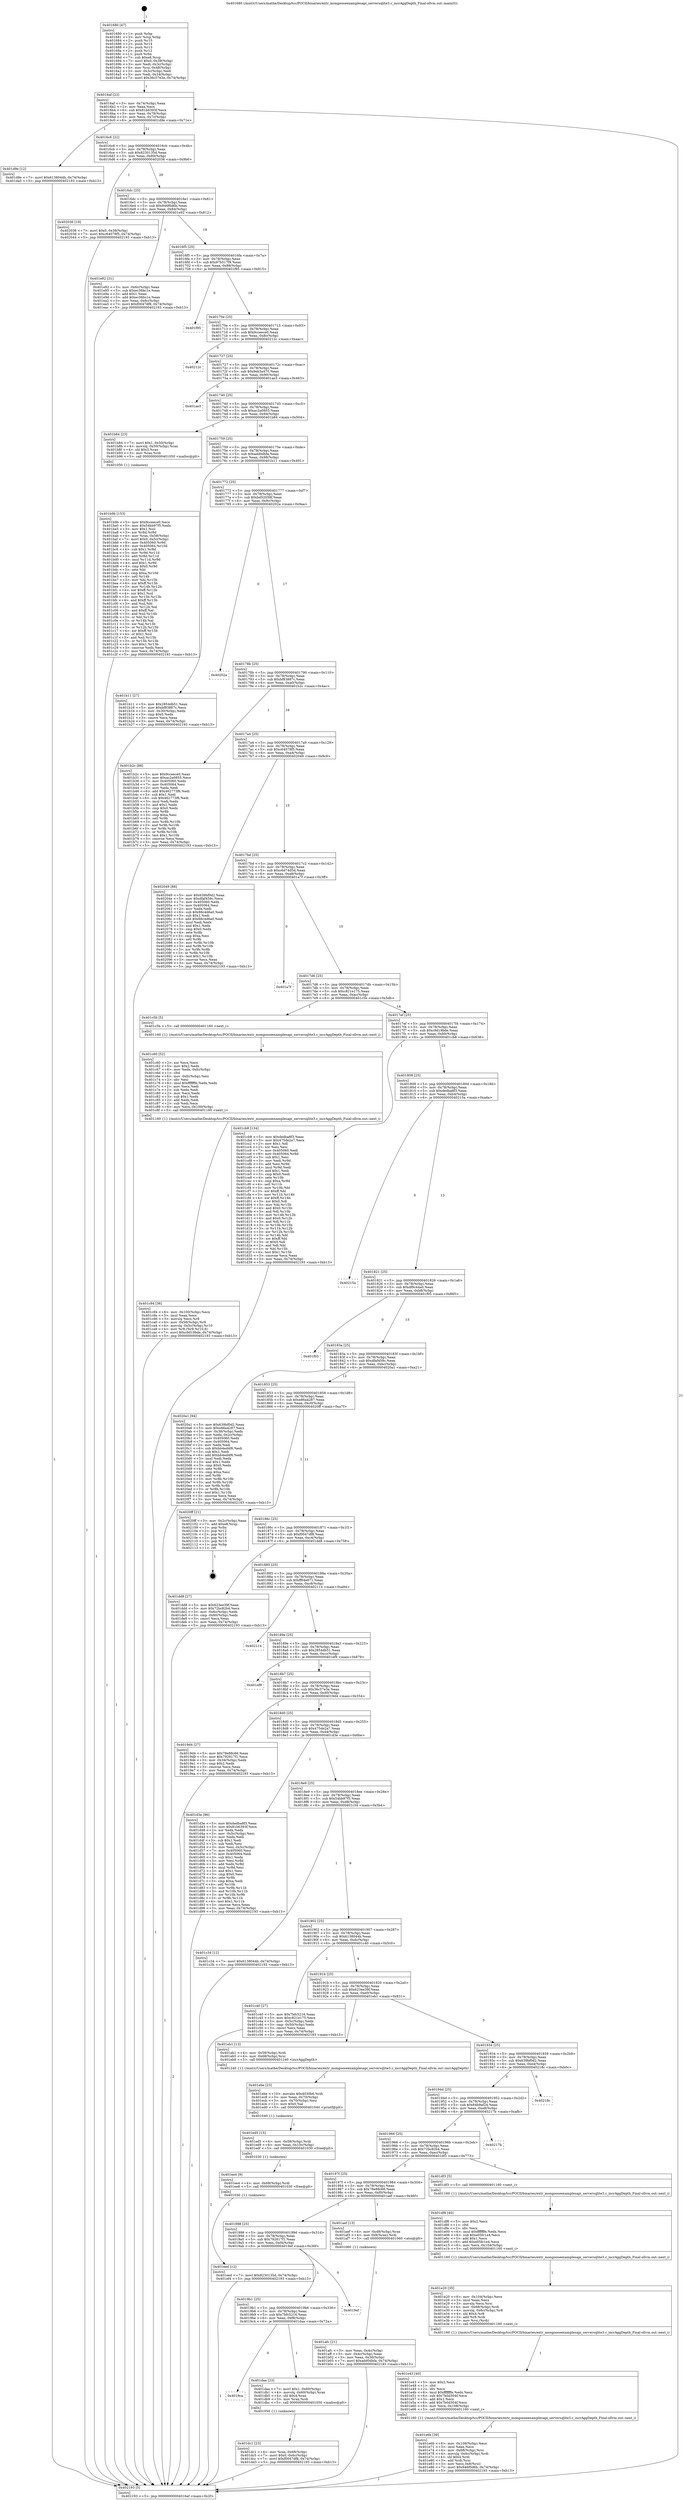 digraph "0x401680" {
  label = "0x401680 (/mnt/c/Users/mathe/Desktop/tcc/POCII/binaries/extr_mongooseexamplesapi_serversqlite3.c_incrAggDepth_Final-ollvm.out::main(0))"
  labelloc = "t"
  node[shape=record]

  Entry [label="",width=0.3,height=0.3,shape=circle,fillcolor=black,style=filled]
  "0x4016af" [label="{
     0x4016af [23]\l
     | [instrs]\l
     &nbsp;&nbsp;0x4016af \<+3\>: mov -0x74(%rbp),%eax\l
     &nbsp;&nbsp;0x4016b2 \<+2\>: mov %eax,%ecx\l
     &nbsp;&nbsp;0x4016b4 \<+6\>: sub $0x81b6393f,%ecx\l
     &nbsp;&nbsp;0x4016ba \<+3\>: mov %eax,-0x78(%rbp)\l
     &nbsp;&nbsp;0x4016bd \<+3\>: mov %ecx,-0x7c(%rbp)\l
     &nbsp;&nbsp;0x4016c0 \<+6\>: je 0000000000401d9e \<main+0x71e\>\l
  }"]
  "0x401d9e" [label="{
     0x401d9e [12]\l
     | [instrs]\l
     &nbsp;&nbsp;0x401d9e \<+7\>: movl $0x6138044b,-0x74(%rbp)\l
     &nbsp;&nbsp;0x401da5 \<+5\>: jmp 0000000000402193 \<main+0xb13\>\l
  }"]
  "0x4016c6" [label="{
     0x4016c6 [22]\l
     | [instrs]\l
     &nbsp;&nbsp;0x4016c6 \<+5\>: jmp 00000000004016cb \<main+0x4b\>\l
     &nbsp;&nbsp;0x4016cb \<+3\>: mov -0x78(%rbp),%eax\l
     &nbsp;&nbsp;0x4016ce \<+5\>: sub $0x8230135d,%eax\l
     &nbsp;&nbsp;0x4016d3 \<+3\>: mov %eax,-0x80(%rbp)\l
     &nbsp;&nbsp;0x4016d6 \<+6\>: je 0000000000402036 \<main+0x9b6\>\l
  }"]
  Exit [label="",width=0.3,height=0.3,shape=circle,fillcolor=black,style=filled,peripheries=2]
  "0x402036" [label="{
     0x402036 [19]\l
     | [instrs]\l
     &nbsp;&nbsp;0x402036 \<+7\>: movl $0x0,-0x38(%rbp)\l
     &nbsp;&nbsp;0x40203d \<+7\>: movl $0xc64078f5,-0x74(%rbp)\l
     &nbsp;&nbsp;0x402044 \<+5\>: jmp 0000000000402193 \<main+0xb13\>\l
  }"]
  "0x4016dc" [label="{
     0x4016dc [25]\l
     | [instrs]\l
     &nbsp;&nbsp;0x4016dc \<+5\>: jmp 00000000004016e1 \<main+0x61\>\l
     &nbsp;&nbsp;0x4016e1 \<+3\>: mov -0x78(%rbp),%eax\l
     &nbsp;&nbsp;0x4016e4 \<+5\>: sub $0x946f0d6b,%eax\l
     &nbsp;&nbsp;0x4016e9 \<+6\>: mov %eax,-0x84(%rbp)\l
     &nbsp;&nbsp;0x4016ef \<+6\>: je 0000000000401e92 \<main+0x812\>\l
  }"]
  "0x401eed" [label="{
     0x401eed [12]\l
     | [instrs]\l
     &nbsp;&nbsp;0x401eed \<+7\>: movl $0x8230135d,-0x74(%rbp)\l
     &nbsp;&nbsp;0x401ef4 \<+5\>: jmp 0000000000402193 \<main+0xb13\>\l
  }"]
  "0x401e92" [label="{
     0x401e92 [31]\l
     | [instrs]\l
     &nbsp;&nbsp;0x401e92 \<+3\>: mov -0x6c(%rbp),%eax\l
     &nbsp;&nbsp;0x401e95 \<+5\>: sub $0xec36bc1e,%eax\l
     &nbsp;&nbsp;0x401e9a \<+3\>: add $0x1,%eax\l
     &nbsp;&nbsp;0x401e9d \<+5\>: add $0xec36bc1e,%eax\l
     &nbsp;&nbsp;0x401ea2 \<+3\>: mov %eax,-0x6c(%rbp)\l
     &nbsp;&nbsp;0x401ea5 \<+7\>: movl $0xf0047df8,-0x74(%rbp)\l
     &nbsp;&nbsp;0x401eac \<+5\>: jmp 0000000000402193 \<main+0xb13\>\l
  }"]
  "0x4016f5" [label="{
     0x4016f5 [25]\l
     | [instrs]\l
     &nbsp;&nbsp;0x4016f5 \<+5\>: jmp 00000000004016fa \<main+0x7a\>\l
     &nbsp;&nbsp;0x4016fa \<+3\>: mov -0x78(%rbp),%eax\l
     &nbsp;&nbsp;0x4016fd \<+5\>: sub $0x97b517f9,%eax\l
     &nbsp;&nbsp;0x401702 \<+6\>: mov %eax,-0x88(%rbp)\l
     &nbsp;&nbsp;0x401708 \<+6\>: je 0000000000401f95 \<main+0x915\>\l
  }"]
  "0x401ee4" [label="{
     0x401ee4 [9]\l
     | [instrs]\l
     &nbsp;&nbsp;0x401ee4 \<+4\>: mov -0x68(%rbp),%rdi\l
     &nbsp;&nbsp;0x401ee8 \<+5\>: call 0000000000401030 \<free@plt\>\l
     | [calls]\l
     &nbsp;&nbsp;0x401030 \{1\} (unknown)\l
  }"]
  "0x401f95" [label="{
     0x401f95\l
  }", style=dashed]
  "0x40170e" [label="{
     0x40170e [25]\l
     | [instrs]\l
     &nbsp;&nbsp;0x40170e \<+5\>: jmp 0000000000401713 \<main+0x93\>\l
     &nbsp;&nbsp;0x401713 \<+3\>: mov -0x78(%rbp),%eax\l
     &nbsp;&nbsp;0x401716 \<+5\>: sub $0x9cceece0,%eax\l
     &nbsp;&nbsp;0x40171b \<+6\>: mov %eax,-0x8c(%rbp)\l
     &nbsp;&nbsp;0x401721 \<+6\>: je 000000000040212c \<main+0xaac\>\l
  }"]
  "0x401ed5" [label="{
     0x401ed5 [15]\l
     | [instrs]\l
     &nbsp;&nbsp;0x401ed5 \<+4\>: mov -0x58(%rbp),%rdi\l
     &nbsp;&nbsp;0x401ed9 \<+6\>: mov %eax,-0x10c(%rbp)\l
     &nbsp;&nbsp;0x401edf \<+5\>: call 0000000000401030 \<free@plt\>\l
     | [calls]\l
     &nbsp;&nbsp;0x401030 \{1\} (unknown)\l
  }"]
  "0x40212c" [label="{
     0x40212c\l
  }", style=dashed]
  "0x401727" [label="{
     0x401727 [25]\l
     | [instrs]\l
     &nbsp;&nbsp;0x401727 \<+5\>: jmp 000000000040172c \<main+0xac\>\l
     &nbsp;&nbsp;0x40172c \<+3\>: mov -0x78(%rbp),%eax\l
     &nbsp;&nbsp;0x40172f \<+5\>: sub $0x9eb3a470,%eax\l
     &nbsp;&nbsp;0x401734 \<+6\>: mov %eax,-0x90(%rbp)\l
     &nbsp;&nbsp;0x40173a \<+6\>: je 0000000000401ae3 \<main+0x463\>\l
  }"]
  "0x401ebe" [label="{
     0x401ebe [23]\l
     | [instrs]\l
     &nbsp;&nbsp;0x401ebe \<+10\>: movabs $0x4030b6,%rdi\l
     &nbsp;&nbsp;0x401ec8 \<+3\>: mov %eax,-0x70(%rbp)\l
     &nbsp;&nbsp;0x401ecb \<+3\>: mov -0x70(%rbp),%esi\l
     &nbsp;&nbsp;0x401ece \<+2\>: mov $0x0,%al\l
     &nbsp;&nbsp;0x401ed0 \<+5\>: call 0000000000401040 \<printf@plt\>\l
     | [calls]\l
     &nbsp;&nbsp;0x401040 \{1\} (unknown)\l
  }"]
  "0x401ae3" [label="{
     0x401ae3\l
  }", style=dashed]
  "0x401740" [label="{
     0x401740 [25]\l
     | [instrs]\l
     &nbsp;&nbsp;0x401740 \<+5\>: jmp 0000000000401745 \<main+0xc5\>\l
     &nbsp;&nbsp;0x401745 \<+3\>: mov -0x78(%rbp),%eax\l
     &nbsp;&nbsp;0x401748 \<+5\>: sub $0xac2a0855,%eax\l
     &nbsp;&nbsp;0x40174d \<+6\>: mov %eax,-0x94(%rbp)\l
     &nbsp;&nbsp;0x401753 \<+6\>: je 0000000000401b84 \<main+0x504\>\l
  }"]
  "0x401e6b" [label="{
     0x401e6b [39]\l
     | [instrs]\l
     &nbsp;&nbsp;0x401e6b \<+6\>: mov -0x108(%rbp),%ecx\l
     &nbsp;&nbsp;0x401e71 \<+3\>: imul %eax,%ecx\l
     &nbsp;&nbsp;0x401e74 \<+4\>: mov -0x68(%rbp),%rsi\l
     &nbsp;&nbsp;0x401e78 \<+4\>: movslq -0x6c(%rbp),%rdi\l
     &nbsp;&nbsp;0x401e7c \<+4\>: shl $0x4,%rdi\l
     &nbsp;&nbsp;0x401e80 \<+3\>: add %rdi,%rsi\l
     &nbsp;&nbsp;0x401e83 \<+3\>: mov %ecx,0x8(%rsi)\l
     &nbsp;&nbsp;0x401e86 \<+7\>: movl $0x946f0d6b,-0x74(%rbp)\l
     &nbsp;&nbsp;0x401e8d \<+5\>: jmp 0000000000402193 \<main+0xb13\>\l
  }"]
  "0x401b84" [label="{
     0x401b84 [23]\l
     | [instrs]\l
     &nbsp;&nbsp;0x401b84 \<+7\>: movl $0x1,-0x50(%rbp)\l
     &nbsp;&nbsp;0x401b8b \<+4\>: movslq -0x50(%rbp),%rax\l
     &nbsp;&nbsp;0x401b8f \<+4\>: shl $0x3,%rax\l
     &nbsp;&nbsp;0x401b93 \<+3\>: mov %rax,%rdi\l
     &nbsp;&nbsp;0x401b96 \<+5\>: call 0000000000401050 \<malloc@plt\>\l
     | [calls]\l
     &nbsp;&nbsp;0x401050 \{1\} (unknown)\l
  }"]
  "0x401759" [label="{
     0x401759 [25]\l
     | [instrs]\l
     &nbsp;&nbsp;0x401759 \<+5\>: jmp 000000000040175e \<main+0xde\>\l
     &nbsp;&nbsp;0x40175e \<+3\>: mov -0x78(%rbp),%eax\l
     &nbsp;&nbsp;0x401761 \<+5\>: sub $0xadd0dbfa,%eax\l
     &nbsp;&nbsp;0x401766 \<+6\>: mov %eax,-0x98(%rbp)\l
     &nbsp;&nbsp;0x40176c \<+6\>: je 0000000000401b11 \<main+0x491\>\l
  }"]
  "0x401e43" [label="{
     0x401e43 [40]\l
     | [instrs]\l
     &nbsp;&nbsp;0x401e43 \<+5\>: mov $0x2,%ecx\l
     &nbsp;&nbsp;0x401e48 \<+1\>: cltd\l
     &nbsp;&nbsp;0x401e49 \<+2\>: idiv %ecx\l
     &nbsp;&nbsp;0x401e4b \<+6\>: imul $0xfffffffe,%edx,%ecx\l
     &nbsp;&nbsp;0x401e51 \<+6\>: sub $0x7b0d304f,%ecx\l
     &nbsp;&nbsp;0x401e57 \<+3\>: add $0x1,%ecx\l
     &nbsp;&nbsp;0x401e5a \<+6\>: add $0x7b0d304f,%ecx\l
     &nbsp;&nbsp;0x401e60 \<+6\>: mov %ecx,-0x108(%rbp)\l
     &nbsp;&nbsp;0x401e66 \<+5\>: call 0000000000401160 \<next_i\>\l
     | [calls]\l
     &nbsp;&nbsp;0x401160 \{1\} (/mnt/c/Users/mathe/Desktop/tcc/POCII/binaries/extr_mongooseexamplesapi_serversqlite3.c_incrAggDepth_Final-ollvm.out::next_i)\l
  }"]
  "0x401b11" [label="{
     0x401b11 [27]\l
     | [instrs]\l
     &nbsp;&nbsp;0x401b11 \<+5\>: mov $0x2854db51,%eax\l
     &nbsp;&nbsp;0x401b16 \<+5\>: mov $0xbf83887c,%ecx\l
     &nbsp;&nbsp;0x401b1b \<+3\>: mov -0x30(%rbp),%edx\l
     &nbsp;&nbsp;0x401b1e \<+3\>: cmp $0x0,%edx\l
     &nbsp;&nbsp;0x401b21 \<+3\>: cmove %ecx,%eax\l
     &nbsp;&nbsp;0x401b24 \<+3\>: mov %eax,-0x74(%rbp)\l
     &nbsp;&nbsp;0x401b27 \<+5\>: jmp 0000000000402193 \<main+0xb13\>\l
  }"]
  "0x401772" [label="{
     0x401772 [25]\l
     | [instrs]\l
     &nbsp;&nbsp;0x401772 \<+5\>: jmp 0000000000401777 \<main+0xf7\>\l
     &nbsp;&nbsp;0x401777 \<+3\>: mov -0x78(%rbp),%eax\l
     &nbsp;&nbsp;0x40177a \<+5\>: sub $0xbd52058f,%eax\l
     &nbsp;&nbsp;0x40177f \<+6\>: mov %eax,-0x9c(%rbp)\l
     &nbsp;&nbsp;0x401785 \<+6\>: je 000000000040202a \<main+0x9aa\>\l
  }"]
  "0x401e20" [label="{
     0x401e20 [35]\l
     | [instrs]\l
     &nbsp;&nbsp;0x401e20 \<+6\>: mov -0x104(%rbp),%ecx\l
     &nbsp;&nbsp;0x401e26 \<+3\>: imul %eax,%ecx\l
     &nbsp;&nbsp;0x401e29 \<+3\>: movslq %ecx,%rsi\l
     &nbsp;&nbsp;0x401e2c \<+4\>: mov -0x68(%rbp),%rdi\l
     &nbsp;&nbsp;0x401e30 \<+4\>: movslq -0x6c(%rbp),%r8\l
     &nbsp;&nbsp;0x401e34 \<+4\>: shl $0x4,%r8\l
     &nbsp;&nbsp;0x401e38 \<+3\>: add %r8,%rdi\l
     &nbsp;&nbsp;0x401e3b \<+3\>: mov %rsi,(%rdi)\l
     &nbsp;&nbsp;0x401e3e \<+5\>: call 0000000000401160 \<next_i\>\l
     | [calls]\l
     &nbsp;&nbsp;0x401160 \{1\} (/mnt/c/Users/mathe/Desktop/tcc/POCII/binaries/extr_mongooseexamplesapi_serversqlite3.c_incrAggDepth_Final-ollvm.out::next_i)\l
  }"]
  "0x40202a" [label="{
     0x40202a\l
  }", style=dashed]
  "0x40178b" [label="{
     0x40178b [25]\l
     | [instrs]\l
     &nbsp;&nbsp;0x40178b \<+5\>: jmp 0000000000401790 \<main+0x110\>\l
     &nbsp;&nbsp;0x401790 \<+3\>: mov -0x78(%rbp),%eax\l
     &nbsp;&nbsp;0x401793 \<+5\>: sub $0xbf83887c,%eax\l
     &nbsp;&nbsp;0x401798 \<+6\>: mov %eax,-0xa0(%rbp)\l
     &nbsp;&nbsp;0x40179e \<+6\>: je 0000000000401b2c \<main+0x4ac\>\l
  }"]
  "0x401df8" [label="{
     0x401df8 [40]\l
     | [instrs]\l
     &nbsp;&nbsp;0x401df8 \<+5\>: mov $0x2,%ecx\l
     &nbsp;&nbsp;0x401dfd \<+1\>: cltd\l
     &nbsp;&nbsp;0x401dfe \<+2\>: idiv %ecx\l
     &nbsp;&nbsp;0x401e00 \<+6\>: imul $0xfffffffe,%edx,%ecx\l
     &nbsp;&nbsp;0x401e06 \<+6\>: sub $0xe05fc1e4,%ecx\l
     &nbsp;&nbsp;0x401e0c \<+3\>: add $0x1,%ecx\l
     &nbsp;&nbsp;0x401e0f \<+6\>: add $0xe05fc1e4,%ecx\l
     &nbsp;&nbsp;0x401e15 \<+6\>: mov %ecx,-0x104(%rbp)\l
     &nbsp;&nbsp;0x401e1b \<+5\>: call 0000000000401160 \<next_i\>\l
     | [calls]\l
     &nbsp;&nbsp;0x401160 \{1\} (/mnt/c/Users/mathe/Desktop/tcc/POCII/binaries/extr_mongooseexamplesapi_serversqlite3.c_incrAggDepth_Final-ollvm.out::next_i)\l
  }"]
  "0x401b2c" [label="{
     0x401b2c [88]\l
     | [instrs]\l
     &nbsp;&nbsp;0x401b2c \<+5\>: mov $0x9cceece0,%eax\l
     &nbsp;&nbsp;0x401b31 \<+5\>: mov $0xac2a0855,%ecx\l
     &nbsp;&nbsp;0x401b36 \<+7\>: mov 0x405060,%edx\l
     &nbsp;&nbsp;0x401b3d \<+7\>: mov 0x405064,%esi\l
     &nbsp;&nbsp;0x401b44 \<+2\>: mov %edx,%edi\l
     &nbsp;&nbsp;0x401b46 \<+6\>: add $0x462773f6,%edi\l
     &nbsp;&nbsp;0x401b4c \<+3\>: sub $0x1,%edi\l
     &nbsp;&nbsp;0x401b4f \<+6\>: sub $0x462773f6,%edi\l
     &nbsp;&nbsp;0x401b55 \<+3\>: imul %edi,%edx\l
     &nbsp;&nbsp;0x401b58 \<+3\>: and $0x1,%edx\l
     &nbsp;&nbsp;0x401b5b \<+3\>: cmp $0x0,%edx\l
     &nbsp;&nbsp;0x401b5e \<+4\>: sete %r8b\l
     &nbsp;&nbsp;0x401b62 \<+3\>: cmp $0xa,%esi\l
     &nbsp;&nbsp;0x401b65 \<+4\>: setl %r9b\l
     &nbsp;&nbsp;0x401b69 \<+3\>: mov %r8b,%r10b\l
     &nbsp;&nbsp;0x401b6c \<+3\>: and %r9b,%r10b\l
     &nbsp;&nbsp;0x401b6f \<+3\>: xor %r9b,%r8b\l
     &nbsp;&nbsp;0x401b72 \<+3\>: or %r8b,%r10b\l
     &nbsp;&nbsp;0x401b75 \<+4\>: test $0x1,%r10b\l
     &nbsp;&nbsp;0x401b79 \<+3\>: cmovne %ecx,%eax\l
     &nbsp;&nbsp;0x401b7c \<+3\>: mov %eax,-0x74(%rbp)\l
     &nbsp;&nbsp;0x401b7f \<+5\>: jmp 0000000000402193 \<main+0xb13\>\l
  }"]
  "0x4017a4" [label="{
     0x4017a4 [25]\l
     | [instrs]\l
     &nbsp;&nbsp;0x4017a4 \<+5\>: jmp 00000000004017a9 \<main+0x129\>\l
     &nbsp;&nbsp;0x4017a9 \<+3\>: mov -0x78(%rbp),%eax\l
     &nbsp;&nbsp;0x4017ac \<+5\>: sub $0xc64078f5,%eax\l
     &nbsp;&nbsp;0x4017b1 \<+6\>: mov %eax,-0xa4(%rbp)\l
     &nbsp;&nbsp;0x4017b7 \<+6\>: je 0000000000402049 \<main+0x9c9\>\l
  }"]
  "0x401dc1" [label="{
     0x401dc1 [23]\l
     | [instrs]\l
     &nbsp;&nbsp;0x401dc1 \<+4\>: mov %rax,-0x68(%rbp)\l
     &nbsp;&nbsp;0x401dc5 \<+7\>: movl $0x0,-0x6c(%rbp)\l
     &nbsp;&nbsp;0x401dcc \<+7\>: movl $0xf0047df8,-0x74(%rbp)\l
     &nbsp;&nbsp;0x401dd3 \<+5\>: jmp 0000000000402193 \<main+0xb13\>\l
  }"]
  "0x402049" [label="{
     0x402049 [88]\l
     | [instrs]\l
     &nbsp;&nbsp;0x402049 \<+5\>: mov $0x639bf0d2,%eax\l
     &nbsp;&nbsp;0x40204e \<+5\>: mov $0xdfaf459c,%ecx\l
     &nbsp;&nbsp;0x402053 \<+7\>: mov 0x405060,%edx\l
     &nbsp;&nbsp;0x40205a \<+7\>: mov 0x405064,%esi\l
     &nbsp;&nbsp;0x402061 \<+2\>: mov %edx,%edi\l
     &nbsp;&nbsp;0x402063 \<+6\>: sub $0x88c4d6a0,%edi\l
     &nbsp;&nbsp;0x402069 \<+3\>: sub $0x1,%edi\l
     &nbsp;&nbsp;0x40206c \<+6\>: add $0x88c4d6a0,%edi\l
     &nbsp;&nbsp;0x402072 \<+3\>: imul %edi,%edx\l
     &nbsp;&nbsp;0x402075 \<+3\>: and $0x1,%edx\l
     &nbsp;&nbsp;0x402078 \<+3\>: cmp $0x0,%edx\l
     &nbsp;&nbsp;0x40207b \<+4\>: sete %r8b\l
     &nbsp;&nbsp;0x40207f \<+3\>: cmp $0xa,%esi\l
     &nbsp;&nbsp;0x402082 \<+4\>: setl %r9b\l
     &nbsp;&nbsp;0x402086 \<+3\>: mov %r8b,%r10b\l
     &nbsp;&nbsp;0x402089 \<+3\>: and %r9b,%r10b\l
     &nbsp;&nbsp;0x40208c \<+3\>: xor %r9b,%r8b\l
     &nbsp;&nbsp;0x40208f \<+3\>: or %r8b,%r10b\l
     &nbsp;&nbsp;0x402092 \<+4\>: test $0x1,%r10b\l
     &nbsp;&nbsp;0x402096 \<+3\>: cmovne %ecx,%eax\l
     &nbsp;&nbsp;0x402099 \<+3\>: mov %eax,-0x74(%rbp)\l
     &nbsp;&nbsp;0x40209c \<+5\>: jmp 0000000000402193 \<main+0xb13\>\l
  }"]
  "0x4017bd" [label="{
     0x4017bd [25]\l
     | [instrs]\l
     &nbsp;&nbsp;0x4017bd \<+5\>: jmp 00000000004017c2 \<main+0x142\>\l
     &nbsp;&nbsp;0x4017c2 \<+3\>: mov -0x78(%rbp),%eax\l
     &nbsp;&nbsp;0x4017c5 \<+5\>: sub $0xc6d74d5d,%eax\l
     &nbsp;&nbsp;0x4017ca \<+6\>: mov %eax,-0xa8(%rbp)\l
     &nbsp;&nbsp;0x4017d0 \<+6\>: je 0000000000401a7f \<main+0x3ff\>\l
  }"]
  "0x4019ca" [label="{
     0x4019ca\l
  }", style=dashed]
  "0x401a7f" [label="{
     0x401a7f\l
  }", style=dashed]
  "0x4017d6" [label="{
     0x4017d6 [25]\l
     | [instrs]\l
     &nbsp;&nbsp;0x4017d6 \<+5\>: jmp 00000000004017db \<main+0x15b\>\l
     &nbsp;&nbsp;0x4017db \<+3\>: mov -0x78(%rbp),%eax\l
     &nbsp;&nbsp;0x4017de \<+5\>: sub $0xc821e175,%eax\l
     &nbsp;&nbsp;0x4017e3 \<+6\>: mov %eax,-0xac(%rbp)\l
     &nbsp;&nbsp;0x4017e9 \<+6\>: je 0000000000401c5b \<main+0x5db\>\l
  }"]
  "0x401daa" [label="{
     0x401daa [23]\l
     | [instrs]\l
     &nbsp;&nbsp;0x401daa \<+7\>: movl $0x1,-0x60(%rbp)\l
     &nbsp;&nbsp;0x401db1 \<+4\>: movslq -0x60(%rbp),%rax\l
     &nbsp;&nbsp;0x401db5 \<+4\>: shl $0x4,%rax\l
     &nbsp;&nbsp;0x401db9 \<+3\>: mov %rax,%rdi\l
     &nbsp;&nbsp;0x401dbc \<+5\>: call 0000000000401050 \<malloc@plt\>\l
     | [calls]\l
     &nbsp;&nbsp;0x401050 \{1\} (unknown)\l
  }"]
  "0x401c5b" [label="{
     0x401c5b [5]\l
     | [instrs]\l
     &nbsp;&nbsp;0x401c5b \<+5\>: call 0000000000401160 \<next_i\>\l
     | [calls]\l
     &nbsp;&nbsp;0x401160 \{1\} (/mnt/c/Users/mathe/Desktop/tcc/POCII/binaries/extr_mongooseexamplesapi_serversqlite3.c_incrAggDepth_Final-ollvm.out::next_i)\l
  }"]
  "0x4017ef" [label="{
     0x4017ef [25]\l
     | [instrs]\l
     &nbsp;&nbsp;0x4017ef \<+5\>: jmp 00000000004017f4 \<main+0x174\>\l
     &nbsp;&nbsp;0x4017f4 \<+3\>: mov -0x78(%rbp),%eax\l
     &nbsp;&nbsp;0x4017f7 \<+5\>: sub $0xc9d19bde,%eax\l
     &nbsp;&nbsp;0x4017fc \<+6\>: mov %eax,-0xb0(%rbp)\l
     &nbsp;&nbsp;0x401802 \<+6\>: je 0000000000401cb8 \<main+0x638\>\l
  }"]
  "0x4019b1" [label="{
     0x4019b1 [25]\l
     | [instrs]\l
     &nbsp;&nbsp;0x4019b1 \<+5\>: jmp 00000000004019b6 \<main+0x336\>\l
     &nbsp;&nbsp;0x4019b6 \<+3\>: mov -0x78(%rbp),%eax\l
     &nbsp;&nbsp;0x4019b9 \<+5\>: sub $0x7bfc5216,%eax\l
     &nbsp;&nbsp;0x4019be \<+6\>: mov %eax,-0xf8(%rbp)\l
     &nbsp;&nbsp;0x4019c4 \<+6\>: je 0000000000401daa \<main+0x72a\>\l
  }"]
  "0x401cb8" [label="{
     0x401cb8 [134]\l
     | [instrs]\l
     &nbsp;&nbsp;0x401cb8 \<+5\>: mov $0xdedba8f3,%eax\l
     &nbsp;&nbsp;0x401cbd \<+5\>: mov $0x475de2a7,%ecx\l
     &nbsp;&nbsp;0x401cc2 \<+2\>: mov $0x1,%dl\l
     &nbsp;&nbsp;0x401cc4 \<+2\>: xor %esi,%esi\l
     &nbsp;&nbsp;0x401cc6 \<+7\>: mov 0x405060,%edi\l
     &nbsp;&nbsp;0x401ccd \<+8\>: mov 0x405064,%r8d\l
     &nbsp;&nbsp;0x401cd5 \<+3\>: sub $0x1,%esi\l
     &nbsp;&nbsp;0x401cd8 \<+3\>: mov %edi,%r9d\l
     &nbsp;&nbsp;0x401cdb \<+3\>: add %esi,%r9d\l
     &nbsp;&nbsp;0x401cde \<+4\>: imul %r9d,%edi\l
     &nbsp;&nbsp;0x401ce2 \<+3\>: and $0x1,%edi\l
     &nbsp;&nbsp;0x401ce5 \<+3\>: cmp $0x0,%edi\l
     &nbsp;&nbsp;0x401ce8 \<+4\>: sete %r10b\l
     &nbsp;&nbsp;0x401cec \<+4\>: cmp $0xa,%r8d\l
     &nbsp;&nbsp;0x401cf0 \<+4\>: setl %r11b\l
     &nbsp;&nbsp;0x401cf4 \<+3\>: mov %r10b,%bl\l
     &nbsp;&nbsp;0x401cf7 \<+3\>: xor $0xff,%bl\l
     &nbsp;&nbsp;0x401cfa \<+3\>: mov %r11b,%r14b\l
     &nbsp;&nbsp;0x401cfd \<+4\>: xor $0xff,%r14b\l
     &nbsp;&nbsp;0x401d01 \<+3\>: xor $0x0,%dl\l
     &nbsp;&nbsp;0x401d04 \<+3\>: mov %bl,%r15b\l
     &nbsp;&nbsp;0x401d07 \<+4\>: and $0x0,%r15b\l
     &nbsp;&nbsp;0x401d0b \<+3\>: and %dl,%r10b\l
     &nbsp;&nbsp;0x401d0e \<+3\>: mov %r14b,%r12b\l
     &nbsp;&nbsp;0x401d11 \<+4\>: and $0x0,%r12b\l
     &nbsp;&nbsp;0x401d15 \<+3\>: and %dl,%r11b\l
     &nbsp;&nbsp;0x401d18 \<+3\>: or %r10b,%r15b\l
     &nbsp;&nbsp;0x401d1b \<+3\>: or %r11b,%r12b\l
     &nbsp;&nbsp;0x401d1e \<+3\>: xor %r12b,%r15b\l
     &nbsp;&nbsp;0x401d21 \<+3\>: or %r14b,%bl\l
     &nbsp;&nbsp;0x401d24 \<+3\>: xor $0xff,%bl\l
     &nbsp;&nbsp;0x401d27 \<+3\>: or $0x0,%dl\l
     &nbsp;&nbsp;0x401d2a \<+2\>: and %dl,%bl\l
     &nbsp;&nbsp;0x401d2c \<+3\>: or %bl,%r15b\l
     &nbsp;&nbsp;0x401d2f \<+4\>: test $0x1,%r15b\l
     &nbsp;&nbsp;0x401d33 \<+3\>: cmovne %ecx,%eax\l
     &nbsp;&nbsp;0x401d36 \<+3\>: mov %eax,-0x74(%rbp)\l
     &nbsp;&nbsp;0x401d39 \<+5\>: jmp 0000000000402193 \<main+0xb13\>\l
  }"]
  "0x401808" [label="{
     0x401808 [25]\l
     | [instrs]\l
     &nbsp;&nbsp;0x401808 \<+5\>: jmp 000000000040180d \<main+0x18d\>\l
     &nbsp;&nbsp;0x40180d \<+3\>: mov -0x78(%rbp),%eax\l
     &nbsp;&nbsp;0x401810 \<+5\>: sub $0xdedba8f3,%eax\l
     &nbsp;&nbsp;0x401815 \<+6\>: mov %eax,-0xb4(%rbp)\l
     &nbsp;&nbsp;0x40181b \<+6\>: je 000000000040215a \<main+0xada\>\l
  }"]
  "0x4019ef" [label="{
     0x4019ef\l
  }", style=dashed]
  "0x40215a" [label="{
     0x40215a\l
  }", style=dashed]
  "0x401821" [label="{
     0x401821 [25]\l
     | [instrs]\l
     &nbsp;&nbsp;0x401821 \<+5\>: jmp 0000000000401826 \<main+0x1a6\>\l
     &nbsp;&nbsp;0x401826 \<+3\>: mov -0x78(%rbp),%eax\l
     &nbsp;&nbsp;0x401829 \<+5\>: sub $0xdf9c44a0,%eax\l
     &nbsp;&nbsp;0x40182e \<+6\>: mov %eax,-0xb8(%rbp)\l
     &nbsp;&nbsp;0x401834 \<+6\>: je 0000000000401f05 \<main+0x885\>\l
  }"]
  "0x401c94" [label="{
     0x401c94 [36]\l
     | [instrs]\l
     &nbsp;&nbsp;0x401c94 \<+6\>: mov -0x100(%rbp),%ecx\l
     &nbsp;&nbsp;0x401c9a \<+3\>: imul %eax,%ecx\l
     &nbsp;&nbsp;0x401c9d \<+3\>: movslq %ecx,%r8\l
     &nbsp;&nbsp;0x401ca0 \<+4\>: mov -0x58(%rbp),%r9\l
     &nbsp;&nbsp;0x401ca4 \<+4\>: movslq -0x5c(%rbp),%r10\l
     &nbsp;&nbsp;0x401ca8 \<+4\>: mov %r8,(%r9,%r10,8)\l
     &nbsp;&nbsp;0x401cac \<+7\>: movl $0xc9d19bde,-0x74(%rbp)\l
     &nbsp;&nbsp;0x401cb3 \<+5\>: jmp 0000000000402193 \<main+0xb13\>\l
  }"]
  "0x401f05" [label="{
     0x401f05\l
  }", style=dashed]
  "0x40183a" [label="{
     0x40183a [25]\l
     | [instrs]\l
     &nbsp;&nbsp;0x40183a \<+5\>: jmp 000000000040183f \<main+0x1bf\>\l
     &nbsp;&nbsp;0x40183f \<+3\>: mov -0x78(%rbp),%eax\l
     &nbsp;&nbsp;0x401842 \<+5\>: sub $0xdfaf459c,%eax\l
     &nbsp;&nbsp;0x401847 \<+6\>: mov %eax,-0xbc(%rbp)\l
     &nbsp;&nbsp;0x40184d \<+6\>: je 00000000004020a1 \<main+0xa21\>\l
  }"]
  "0x401c60" [label="{
     0x401c60 [52]\l
     | [instrs]\l
     &nbsp;&nbsp;0x401c60 \<+2\>: xor %ecx,%ecx\l
     &nbsp;&nbsp;0x401c62 \<+5\>: mov $0x2,%edx\l
     &nbsp;&nbsp;0x401c67 \<+6\>: mov %edx,-0xfc(%rbp)\l
     &nbsp;&nbsp;0x401c6d \<+1\>: cltd\l
     &nbsp;&nbsp;0x401c6e \<+6\>: mov -0xfc(%rbp),%esi\l
     &nbsp;&nbsp;0x401c74 \<+2\>: idiv %esi\l
     &nbsp;&nbsp;0x401c76 \<+6\>: imul $0xfffffffe,%edx,%edx\l
     &nbsp;&nbsp;0x401c7c \<+2\>: mov %ecx,%edi\l
     &nbsp;&nbsp;0x401c7e \<+2\>: sub %edx,%edi\l
     &nbsp;&nbsp;0x401c80 \<+2\>: mov %ecx,%edx\l
     &nbsp;&nbsp;0x401c82 \<+3\>: sub $0x1,%edx\l
     &nbsp;&nbsp;0x401c85 \<+2\>: add %edx,%edi\l
     &nbsp;&nbsp;0x401c87 \<+2\>: sub %edi,%ecx\l
     &nbsp;&nbsp;0x401c89 \<+6\>: mov %ecx,-0x100(%rbp)\l
     &nbsp;&nbsp;0x401c8f \<+5\>: call 0000000000401160 \<next_i\>\l
     | [calls]\l
     &nbsp;&nbsp;0x401160 \{1\} (/mnt/c/Users/mathe/Desktop/tcc/POCII/binaries/extr_mongooseexamplesapi_serversqlite3.c_incrAggDepth_Final-ollvm.out::next_i)\l
  }"]
  "0x4020a1" [label="{
     0x4020a1 [94]\l
     | [instrs]\l
     &nbsp;&nbsp;0x4020a1 \<+5\>: mov $0x639bf0d2,%eax\l
     &nbsp;&nbsp;0x4020a6 \<+5\>: mov $0xe86a4287,%ecx\l
     &nbsp;&nbsp;0x4020ab \<+3\>: mov -0x38(%rbp),%edx\l
     &nbsp;&nbsp;0x4020ae \<+3\>: mov %edx,-0x2c(%rbp)\l
     &nbsp;&nbsp;0x4020b1 \<+7\>: mov 0x405060,%edx\l
     &nbsp;&nbsp;0x4020b8 \<+7\>: mov 0x405064,%esi\l
     &nbsp;&nbsp;0x4020bf \<+2\>: mov %edx,%edi\l
     &nbsp;&nbsp;0x4020c1 \<+6\>: sub $0xbb4ed4f6,%edi\l
     &nbsp;&nbsp;0x4020c7 \<+3\>: sub $0x1,%edi\l
     &nbsp;&nbsp;0x4020ca \<+6\>: add $0xbb4ed4f6,%edi\l
     &nbsp;&nbsp;0x4020d0 \<+3\>: imul %edi,%edx\l
     &nbsp;&nbsp;0x4020d3 \<+3\>: and $0x1,%edx\l
     &nbsp;&nbsp;0x4020d6 \<+3\>: cmp $0x0,%edx\l
     &nbsp;&nbsp;0x4020d9 \<+4\>: sete %r8b\l
     &nbsp;&nbsp;0x4020dd \<+3\>: cmp $0xa,%esi\l
     &nbsp;&nbsp;0x4020e0 \<+4\>: setl %r9b\l
     &nbsp;&nbsp;0x4020e4 \<+3\>: mov %r8b,%r10b\l
     &nbsp;&nbsp;0x4020e7 \<+3\>: and %r9b,%r10b\l
     &nbsp;&nbsp;0x4020ea \<+3\>: xor %r9b,%r8b\l
     &nbsp;&nbsp;0x4020ed \<+3\>: or %r8b,%r10b\l
     &nbsp;&nbsp;0x4020f0 \<+4\>: test $0x1,%r10b\l
     &nbsp;&nbsp;0x4020f4 \<+3\>: cmovne %ecx,%eax\l
     &nbsp;&nbsp;0x4020f7 \<+3\>: mov %eax,-0x74(%rbp)\l
     &nbsp;&nbsp;0x4020fa \<+5\>: jmp 0000000000402193 \<main+0xb13\>\l
  }"]
  "0x401853" [label="{
     0x401853 [25]\l
     | [instrs]\l
     &nbsp;&nbsp;0x401853 \<+5\>: jmp 0000000000401858 \<main+0x1d8\>\l
     &nbsp;&nbsp;0x401858 \<+3\>: mov -0x78(%rbp),%eax\l
     &nbsp;&nbsp;0x40185b \<+5\>: sub $0xe86a4287,%eax\l
     &nbsp;&nbsp;0x401860 \<+6\>: mov %eax,-0xc0(%rbp)\l
     &nbsp;&nbsp;0x401866 \<+6\>: je 00000000004020ff \<main+0xa7f\>\l
  }"]
  "0x401b9b" [label="{
     0x401b9b [153]\l
     | [instrs]\l
     &nbsp;&nbsp;0x401b9b \<+5\>: mov $0x9cceece0,%ecx\l
     &nbsp;&nbsp;0x401ba0 \<+5\>: mov $0x54bb97f5,%edx\l
     &nbsp;&nbsp;0x401ba5 \<+3\>: mov $0x1,%sil\l
     &nbsp;&nbsp;0x401ba8 \<+3\>: xor %r8d,%r8d\l
     &nbsp;&nbsp;0x401bab \<+4\>: mov %rax,-0x58(%rbp)\l
     &nbsp;&nbsp;0x401baf \<+7\>: movl $0x0,-0x5c(%rbp)\l
     &nbsp;&nbsp;0x401bb6 \<+8\>: mov 0x405060,%r9d\l
     &nbsp;&nbsp;0x401bbe \<+8\>: mov 0x405064,%r10d\l
     &nbsp;&nbsp;0x401bc6 \<+4\>: sub $0x1,%r8d\l
     &nbsp;&nbsp;0x401bca \<+3\>: mov %r9d,%r11d\l
     &nbsp;&nbsp;0x401bcd \<+3\>: add %r8d,%r11d\l
     &nbsp;&nbsp;0x401bd0 \<+4\>: imul %r11d,%r9d\l
     &nbsp;&nbsp;0x401bd4 \<+4\>: and $0x1,%r9d\l
     &nbsp;&nbsp;0x401bd8 \<+4\>: cmp $0x0,%r9d\l
     &nbsp;&nbsp;0x401bdc \<+3\>: sete %bl\l
     &nbsp;&nbsp;0x401bdf \<+4\>: cmp $0xa,%r10d\l
     &nbsp;&nbsp;0x401be3 \<+4\>: setl %r14b\l
     &nbsp;&nbsp;0x401be7 \<+3\>: mov %bl,%r15b\l
     &nbsp;&nbsp;0x401bea \<+4\>: xor $0xff,%r15b\l
     &nbsp;&nbsp;0x401bee \<+3\>: mov %r14b,%r12b\l
     &nbsp;&nbsp;0x401bf1 \<+4\>: xor $0xff,%r12b\l
     &nbsp;&nbsp;0x401bf5 \<+4\>: xor $0x1,%sil\l
     &nbsp;&nbsp;0x401bf9 \<+3\>: mov %r15b,%r13b\l
     &nbsp;&nbsp;0x401bfc \<+4\>: and $0xff,%r13b\l
     &nbsp;&nbsp;0x401c00 \<+3\>: and %sil,%bl\l
     &nbsp;&nbsp;0x401c03 \<+3\>: mov %r12b,%al\l
     &nbsp;&nbsp;0x401c06 \<+2\>: and $0xff,%al\l
     &nbsp;&nbsp;0x401c08 \<+3\>: and %sil,%r14b\l
     &nbsp;&nbsp;0x401c0b \<+3\>: or %bl,%r13b\l
     &nbsp;&nbsp;0x401c0e \<+3\>: or %r14b,%al\l
     &nbsp;&nbsp;0x401c11 \<+3\>: xor %al,%r13b\l
     &nbsp;&nbsp;0x401c14 \<+3\>: or %r12b,%r15b\l
     &nbsp;&nbsp;0x401c17 \<+4\>: xor $0xff,%r15b\l
     &nbsp;&nbsp;0x401c1b \<+4\>: or $0x1,%sil\l
     &nbsp;&nbsp;0x401c1f \<+3\>: and %sil,%r15b\l
     &nbsp;&nbsp;0x401c22 \<+3\>: or %r15b,%r13b\l
     &nbsp;&nbsp;0x401c25 \<+4\>: test $0x1,%r13b\l
     &nbsp;&nbsp;0x401c29 \<+3\>: cmovne %edx,%ecx\l
     &nbsp;&nbsp;0x401c2c \<+3\>: mov %ecx,-0x74(%rbp)\l
     &nbsp;&nbsp;0x401c2f \<+5\>: jmp 0000000000402193 \<main+0xb13\>\l
  }"]
  "0x4020ff" [label="{
     0x4020ff [21]\l
     | [instrs]\l
     &nbsp;&nbsp;0x4020ff \<+3\>: mov -0x2c(%rbp),%eax\l
     &nbsp;&nbsp;0x402102 \<+7\>: add $0xe8,%rsp\l
     &nbsp;&nbsp;0x402109 \<+1\>: pop %rbx\l
     &nbsp;&nbsp;0x40210a \<+2\>: pop %r12\l
     &nbsp;&nbsp;0x40210c \<+2\>: pop %r13\l
     &nbsp;&nbsp;0x40210e \<+2\>: pop %r14\l
     &nbsp;&nbsp;0x402110 \<+2\>: pop %r15\l
     &nbsp;&nbsp;0x402112 \<+1\>: pop %rbp\l
     &nbsp;&nbsp;0x402113 \<+1\>: ret\l
  }"]
  "0x40186c" [label="{
     0x40186c [25]\l
     | [instrs]\l
     &nbsp;&nbsp;0x40186c \<+5\>: jmp 0000000000401871 \<main+0x1f1\>\l
     &nbsp;&nbsp;0x401871 \<+3\>: mov -0x78(%rbp),%eax\l
     &nbsp;&nbsp;0x401874 \<+5\>: sub $0xf0047df8,%eax\l
     &nbsp;&nbsp;0x401879 \<+6\>: mov %eax,-0xc4(%rbp)\l
     &nbsp;&nbsp;0x40187f \<+6\>: je 0000000000401dd8 \<main+0x758\>\l
  }"]
  "0x401afc" [label="{
     0x401afc [21]\l
     | [instrs]\l
     &nbsp;&nbsp;0x401afc \<+3\>: mov %eax,-0x4c(%rbp)\l
     &nbsp;&nbsp;0x401aff \<+3\>: mov -0x4c(%rbp),%eax\l
     &nbsp;&nbsp;0x401b02 \<+3\>: mov %eax,-0x30(%rbp)\l
     &nbsp;&nbsp;0x401b05 \<+7\>: movl $0xadd0dbfa,-0x74(%rbp)\l
     &nbsp;&nbsp;0x401b0c \<+5\>: jmp 0000000000402193 \<main+0xb13\>\l
  }"]
  "0x401dd8" [label="{
     0x401dd8 [27]\l
     | [instrs]\l
     &nbsp;&nbsp;0x401dd8 \<+5\>: mov $0x623ee39f,%eax\l
     &nbsp;&nbsp;0x401ddd \<+5\>: mov $0x72bc82b4,%ecx\l
     &nbsp;&nbsp;0x401de2 \<+3\>: mov -0x6c(%rbp),%edx\l
     &nbsp;&nbsp;0x401de5 \<+3\>: cmp -0x60(%rbp),%edx\l
     &nbsp;&nbsp;0x401de8 \<+3\>: cmovl %ecx,%eax\l
     &nbsp;&nbsp;0x401deb \<+3\>: mov %eax,-0x74(%rbp)\l
     &nbsp;&nbsp;0x401dee \<+5\>: jmp 0000000000402193 \<main+0xb13\>\l
  }"]
  "0x401885" [label="{
     0x401885 [25]\l
     | [instrs]\l
     &nbsp;&nbsp;0x401885 \<+5\>: jmp 000000000040188a \<main+0x20a\>\l
     &nbsp;&nbsp;0x40188a \<+3\>: mov -0x78(%rbp),%eax\l
     &nbsp;&nbsp;0x40188d \<+5\>: sub $0xff04e871,%eax\l
     &nbsp;&nbsp;0x401892 \<+6\>: mov %eax,-0xc8(%rbp)\l
     &nbsp;&nbsp;0x401898 \<+6\>: je 0000000000402114 \<main+0xa94\>\l
  }"]
  "0x401998" [label="{
     0x401998 [25]\l
     | [instrs]\l
     &nbsp;&nbsp;0x401998 \<+5\>: jmp 000000000040199d \<main+0x31d\>\l
     &nbsp;&nbsp;0x40199d \<+3\>: mov -0x78(%rbp),%eax\l
     &nbsp;&nbsp;0x4019a0 \<+5\>: sub $0x792817f1,%eax\l
     &nbsp;&nbsp;0x4019a5 \<+6\>: mov %eax,-0xf4(%rbp)\l
     &nbsp;&nbsp;0x4019ab \<+6\>: je 00000000004019ef \<main+0x36f\>\l
  }"]
  "0x402114" [label="{
     0x402114\l
  }", style=dashed]
  "0x40189e" [label="{
     0x40189e [25]\l
     | [instrs]\l
     &nbsp;&nbsp;0x40189e \<+5\>: jmp 00000000004018a3 \<main+0x223\>\l
     &nbsp;&nbsp;0x4018a3 \<+3\>: mov -0x78(%rbp),%eax\l
     &nbsp;&nbsp;0x4018a6 \<+5\>: sub $0x2854db51,%eax\l
     &nbsp;&nbsp;0x4018ab \<+6\>: mov %eax,-0xcc(%rbp)\l
     &nbsp;&nbsp;0x4018b1 \<+6\>: je 0000000000401ef9 \<main+0x879\>\l
  }"]
  "0x401aef" [label="{
     0x401aef [13]\l
     | [instrs]\l
     &nbsp;&nbsp;0x401aef \<+4\>: mov -0x48(%rbp),%rax\l
     &nbsp;&nbsp;0x401af3 \<+4\>: mov 0x8(%rax),%rdi\l
     &nbsp;&nbsp;0x401af7 \<+5\>: call 0000000000401060 \<atoi@plt\>\l
     | [calls]\l
     &nbsp;&nbsp;0x401060 \{1\} (unknown)\l
  }"]
  "0x401ef9" [label="{
     0x401ef9\l
  }", style=dashed]
  "0x4018b7" [label="{
     0x4018b7 [25]\l
     | [instrs]\l
     &nbsp;&nbsp;0x4018b7 \<+5\>: jmp 00000000004018bc \<main+0x23c\>\l
     &nbsp;&nbsp;0x4018bc \<+3\>: mov -0x78(%rbp),%eax\l
     &nbsp;&nbsp;0x4018bf \<+5\>: sub $0x36c57e3e,%eax\l
     &nbsp;&nbsp;0x4018c4 \<+6\>: mov %eax,-0xd0(%rbp)\l
     &nbsp;&nbsp;0x4018ca \<+6\>: je 00000000004019d4 \<main+0x354\>\l
  }"]
  "0x40197f" [label="{
     0x40197f [25]\l
     | [instrs]\l
     &nbsp;&nbsp;0x40197f \<+5\>: jmp 0000000000401984 \<main+0x304\>\l
     &nbsp;&nbsp;0x401984 \<+3\>: mov -0x78(%rbp),%eax\l
     &nbsp;&nbsp;0x401987 \<+5\>: sub $0x78e88c66,%eax\l
     &nbsp;&nbsp;0x40198c \<+6\>: mov %eax,-0xf0(%rbp)\l
     &nbsp;&nbsp;0x401992 \<+6\>: je 0000000000401aef \<main+0x46f\>\l
  }"]
  "0x4019d4" [label="{
     0x4019d4 [27]\l
     | [instrs]\l
     &nbsp;&nbsp;0x4019d4 \<+5\>: mov $0x78e88c66,%eax\l
     &nbsp;&nbsp;0x4019d9 \<+5\>: mov $0x792817f1,%ecx\l
     &nbsp;&nbsp;0x4019de \<+3\>: mov -0x34(%rbp),%edx\l
     &nbsp;&nbsp;0x4019e1 \<+3\>: cmp $0x2,%edx\l
     &nbsp;&nbsp;0x4019e4 \<+3\>: cmovne %ecx,%eax\l
     &nbsp;&nbsp;0x4019e7 \<+3\>: mov %eax,-0x74(%rbp)\l
     &nbsp;&nbsp;0x4019ea \<+5\>: jmp 0000000000402193 \<main+0xb13\>\l
  }"]
  "0x4018d0" [label="{
     0x4018d0 [25]\l
     | [instrs]\l
     &nbsp;&nbsp;0x4018d0 \<+5\>: jmp 00000000004018d5 \<main+0x255\>\l
     &nbsp;&nbsp;0x4018d5 \<+3\>: mov -0x78(%rbp),%eax\l
     &nbsp;&nbsp;0x4018d8 \<+5\>: sub $0x475de2a7,%eax\l
     &nbsp;&nbsp;0x4018dd \<+6\>: mov %eax,-0xd4(%rbp)\l
     &nbsp;&nbsp;0x4018e3 \<+6\>: je 0000000000401d3e \<main+0x6be\>\l
  }"]
  "0x402193" [label="{
     0x402193 [5]\l
     | [instrs]\l
     &nbsp;&nbsp;0x402193 \<+5\>: jmp 00000000004016af \<main+0x2f\>\l
  }"]
  "0x401680" [label="{
     0x401680 [47]\l
     | [instrs]\l
     &nbsp;&nbsp;0x401680 \<+1\>: push %rbp\l
     &nbsp;&nbsp;0x401681 \<+3\>: mov %rsp,%rbp\l
     &nbsp;&nbsp;0x401684 \<+2\>: push %r15\l
     &nbsp;&nbsp;0x401686 \<+2\>: push %r14\l
     &nbsp;&nbsp;0x401688 \<+2\>: push %r13\l
     &nbsp;&nbsp;0x40168a \<+2\>: push %r12\l
     &nbsp;&nbsp;0x40168c \<+1\>: push %rbx\l
     &nbsp;&nbsp;0x40168d \<+7\>: sub $0xe8,%rsp\l
     &nbsp;&nbsp;0x401694 \<+7\>: movl $0x0,-0x38(%rbp)\l
     &nbsp;&nbsp;0x40169b \<+3\>: mov %edi,-0x3c(%rbp)\l
     &nbsp;&nbsp;0x40169e \<+4\>: mov %rsi,-0x48(%rbp)\l
     &nbsp;&nbsp;0x4016a2 \<+3\>: mov -0x3c(%rbp),%edi\l
     &nbsp;&nbsp;0x4016a5 \<+3\>: mov %edi,-0x34(%rbp)\l
     &nbsp;&nbsp;0x4016a8 \<+7\>: movl $0x36c57e3e,-0x74(%rbp)\l
  }"]
  "0x401df3" [label="{
     0x401df3 [5]\l
     | [instrs]\l
     &nbsp;&nbsp;0x401df3 \<+5\>: call 0000000000401160 \<next_i\>\l
     | [calls]\l
     &nbsp;&nbsp;0x401160 \{1\} (/mnt/c/Users/mathe/Desktop/tcc/POCII/binaries/extr_mongooseexamplesapi_serversqlite3.c_incrAggDepth_Final-ollvm.out::next_i)\l
  }"]
  "0x401d3e" [label="{
     0x401d3e [96]\l
     | [instrs]\l
     &nbsp;&nbsp;0x401d3e \<+5\>: mov $0xdedba8f3,%eax\l
     &nbsp;&nbsp;0x401d43 \<+5\>: mov $0x81b6393f,%ecx\l
     &nbsp;&nbsp;0x401d48 \<+2\>: xor %edx,%edx\l
     &nbsp;&nbsp;0x401d4a \<+3\>: mov -0x5c(%rbp),%esi\l
     &nbsp;&nbsp;0x401d4d \<+2\>: mov %edx,%edi\l
     &nbsp;&nbsp;0x401d4f \<+3\>: sub $0x1,%edi\l
     &nbsp;&nbsp;0x401d52 \<+2\>: sub %edi,%esi\l
     &nbsp;&nbsp;0x401d54 \<+3\>: mov %esi,-0x5c(%rbp)\l
     &nbsp;&nbsp;0x401d57 \<+7\>: mov 0x405060,%esi\l
     &nbsp;&nbsp;0x401d5e \<+7\>: mov 0x405064,%edi\l
     &nbsp;&nbsp;0x401d65 \<+3\>: sub $0x1,%edx\l
     &nbsp;&nbsp;0x401d68 \<+3\>: mov %esi,%r8d\l
     &nbsp;&nbsp;0x401d6b \<+3\>: add %edx,%r8d\l
     &nbsp;&nbsp;0x401d6e \<+4\>: imul %r8d,%esi\l
     &nbsp;&nbsp;0x401d72 \<+3\>: and $0x1,%esi\l
     &nbsp;&nbsp;0x401d75 \<+3\>: cmp $0x0,%esi\l
     &nbsp;&nbsp;0x401d78 \<+4\>: sete %r9b\l
     &nbsp;&nbsp;0x401d7c \<+3\>: cmp $0xa,%edi\l
     &nbsp;&nbsp;0x401d7f \<+4\>: setl %r10b\l
     &nbsp;&nbsp;0x401d83 \<+3\>: mov %r9b,%r11b\l
     &nbsp;&nbsp;0x401d86 \<+3\>: and %r10b,%r11b\l
     &nbsp;&nbsp;0x401d89 \<+3\>: xor %r10b,%r9b\l
     &nbsp;&nbsp;0x401d8c \<+3\>: or %r9b,%r11b\l
     &nbsp;&nbsp;0x401d8f \<+4\>: test $0x1,%r11b\l
     &nbsp;&nbsp;0x401d93 \<+3\>: cmovne %ecx,%eax\l
     &nbsp;&nbsp;0x401d96 \<+3\>: mov %eax,-0x74(%rbp)\l
     &nbsp;&nbsp;0x401d99 \<+5\>: jmp 0000000000402193 \<main+0xb13\>\l
  }"]
  "0x4018e9" [label="{
     0x4018e9 [25]\l
     | [instrs]\l
     &nbsp;&nbsp;0x4018e9 \<+5\>: jmp 00000000004018ee \<main+0x26e\>\l
     &nbsp;&nbsp;0x4018ee \<+3\>: mov -0x78(%rbp),%eax\l
     &nbsp;&nbsp;0x4018f1 \<+5\>: sub $0x54bb97f5,%eax\l
     &nbsp;&nbsp;0x4018f6 \<+6\>: mov %eax,-0xd8(%rbp)\l
     &nbsp;&nbsp;0x4018fc \<+6\>: je 0000000000401c34 \<main+0x5b4\>\l
  }"]
  "0x401966" [label="{
     0x401966 [25]\l
     | [instrs]\l
     &nbsp;&nbsp;0x401966 \<+5\>: jmp 000000000040196b \<main+0x2eb\>\l
     &nbsp;&nbsp;0x40196b \<+3\>: mov -0x78(%rbp),%eax\l
     &nbsp;&nbsp;0x40196e \<+5\>: sub $0x72bc82b4,%eax\l
     &nbsp;&nbsp;0x401973 \<+6\>: mov %eax,-0xec(%rbp)\l
     &nbsp;&nbsp;0x401979 \<+6\>: je 0000000000401df3 \<main+0x773\>\l
  }"]
  "0x401c34" [label="{
     0x401c34 [12]\l
     | [instrs]\l
     &nbsp;&nbsp;0x401c34 \<+7\>: movl $0x6138044b,-0x74(%rbp)\l
     &nbsp;&nbsp;0x401c3b \<+5\>: jmp 0000000000402193 \<main+0xb13\>\l
  }"]
  "0x401902" [label="{
     0x401902 [25]\l
     | [instrs]\l
     &nbsp;&nbsp;0x401902 \<+5\>: jmp 0000000000401907 \<main+0x287\>\l
     &nbsp;&nbsp;0x401907 \<+3\>: mov -0x78(%rbp),%eax\l
     &nbsp;&nbsp;0x40190a \<+5\>: sub $0x6138044b,%eax\l
     &nbsp;&nbsp;0x40190f \<+6\>: mov %eax,-0xdc(%rbp)\l
     &nbsp;&nbsp;0x401915 \<+6\>: je 0000000000401c40 \<main+0x5c0\>\l
  }"]
  "0x40217b" [label="{
     0x40217b\l
  }", style=dashed]
  "0x401c40" [label="{
     0x401c40 [27]\l
     | [instrs]\l
     &nbsp;&nbsp;0x401c40 \<+5\>: mov $0x7bfc5216,%eax\l
     &nbsp;&nbsp;0x401c45 \<+5\>: mov $0xc821e175,%ecx\l
     &nbsp;&nbsp;0x401c4a \<+3\>: mov -0x5c(%rbp),%edx\l
     &nbsp;&nbsp;0x401c4d \<+3\>: cmp -0x50(%rbp),%edx\l
     &nbsp;&nbsp;0x401c50 \<+3\>: cmovl %ecx,%eax\l
     &nbsp;&nbsp;0x401c53 \<+3\>: mov %eax,-0x74(%rbp)\l
     &nbsp;&nbsp;0x401c56 \<+5\>: jmp 0000000000402193 \<main+0xb13\>\l
  }"]
  "0x40191b" [label="{
     0x40191b [25]\l
     | [instrs]\l
     &nbsp;&nbsp;0x40191b \<+5\>: jmp 0000000000401920 \<main+0x2a0\>\l
     &nbsp;&nbsp;0x401920 \<+3\>: mov -0x78(%rbp),%eax\l
     &nbsp;&nbsp;0x401923 \<+5\>: sub $0x623ee39f,%eax\l
     &nbsp;&nbsp;0x401928 \<+6\>: mov %eax,-0xe0(%rbp)\l
     &nbsp;&nbsp;0x40192e \<+6\>: je 0000000000401eb1 \<main+0x831\>\l
  }"]
  "0x40194d" [label="{
     0x40194d [25]\l
     | [instrs]\l
     &nbsp;&nbsp;0x40194d \<+5\>: jmp 0000000000401952 \<main+0x2d2\>\l
     &nbsp;&nbsp;0x401952 \<+3\>: mov -0x78(%rbp),%eax\l
     &nbsp;&nbsp;0x401955 \<+5\>: sub $0x64b9af24,%eax\l
     &nbsp;&nbsp;0x40195a \<+6\>: mov %eax,-0xe8(%rbp)\l
     &nbsp;&nbsp;0x401960 \<+6\>: je 000000000040217b \<main+0xafb\>\l
  }"]
  "0x401eb1" [label="{
     0x401eb1 [13]\l
     | [instrs]\l
     &nbsp;&nbsp;0x401eb1 \<+4\>: mov -0x58(%rbp),%rdi\l
     &nbsp;&nbsp;0x401eb5 \<+4\>: mov -0x68(%rbp),%rsi\l
     &nbsp;&nbsp;0x401eb9 \<+5\>: call 0000000000401240 \<incrAggDepth\>\l
     | [calls]\l
     &nbsp;&nbsp;0x401240 \{1\} (/mnt/c/Users/mathe/Desktop/tcc/POCII/binaries/extr_mongooseexamplesapi_serversqlite3.c_incrAggDepth_Final-ollvm.out::incrAggDepth)\l
  }"]
  "0x401934" [label="{
     0x401934 [25]\l
     | [instrs]\l
     &nbsp;&nbsp;0x401934 \<+5\>: jmp 0000000000401939 \<main+0x2b9\>\l
     &nbsp;&nbsp;0x401939 \<+3\>: mov -0x78(%rbp),%eax\l
     &nbsp;&nbsp;0x40193c \<+5\>: sub $0x639bf0d2,%eax\l
     &nbsp;&nbsp;0x401941 \<+6\>: mov %eax,-0xe4(%rbp)\l
     &nbsp;&nbsp;0x401947 \<+6\>: je 000000000040218c \<main+0xb0c\>\l
  }"]
  "0x40218c" [label="{
     0x40218c\l
  }", style=dashed]
  Entry -> "0x401680" [label=" 1"]
  "0x4016af" -> "0x401d9e" [label=" 1"]
  "0x4016af" -> "0x4016c6" [label=" 21"]
  "0x4020ff" -> Exit [label=" 1"]
  "0x4016c6" -> "0x402036" [label=" 1"]
  "0x4016c6" -> "0x4016dc" [label=" 20"]
  "0x4020a1" -> "0x402193" [label=" 1"]
  "0x4016dc" -> "0x401e92" [label=" 1"]
  "0x4016dc" -> "0x4016f5" [label=" 19"]
  "0x402049" -> "0x402193" [label=" 1"]
  "0x4016f5" -> "0x401f95" [label=" 0"]
  "0x4016f5" -> "0x40170e" [label=" 19"]
  "0x402036" -> "0x402193" [label=" 1"]
  "0x40170e" -> "0x40212c" [label=" 0"]
  "0x40170e" -> "0x401727" [label=" 19"]
  "0x401eed" -> "0x402193" [label=" 1"]
  "0x401727" -> "0x401ae3" [label=" 0"]
  "0x401727" -> "0x401740" [label=" 19"]
  "0x401ee4" -> "0x401eed" [label=" 1"]
  "0x401740" -> "0x401b84" [label=" 1"]
  "0x401740" -> "0x401759" [label=" 18"]
  "0x401ed5" -> "0x401ee4" [label=" 1"]
  "0x401759" -> "0x401b11" [label=" 1"]
  "0x401759" -> "0x401772" [label=" 17"]
  "0x401ebe" -> "0x401ed5" [label=" 1"]
  "0x401772" -> "0x40202a" [label=" 0"]
  "0x401772" -> "0x40178b" [label=" 17"]
  "0x401eb1" -> "0x401ebe" [label=" 1"]
  "0x40178b" -> "0x401b2c" [label=" 1"]
  "0x40178b" -> "0x4017a4" [label=" 16"]
  "0x401e92" -> "0x402193" [label=" 1"]
  "0x4017a4" -> "0x402049" [label=" 1"]
  "0x4017a4" -> "0x4017bd" [label=" 15"]
  "0x401e6b" -> "0x402193" [label=" 1"]
  "0x4017bd" -> "0x401a7f" [label=" 0"]
  "0x4017bd" -> "0x4017d6" [label=" 15"]
  "0x401e43" -> "0x401e6b" [label=" 1"]
  "0x4017d6" -> "0x401c5b" [label=" 1"]
  "0x4017d6" -> "0x4017ef" [label=" 14"]
  "0x401e20" -> "0x401e43" [label=" 1"]
  "0x4017ef" -> "0x401cb8" [label=" 1"]
  "0x4017ef" -> "0x401808" [label=" 13"]
  "0x401df3" -> "0x401df8" [label=" 1"]
  "0x401808" -> "0x40215a" [label=" 0"]
  "0x401808" -> "0x401821" [label=" 13"]
  "0x401dd8" -> "0x402193" [label=" 2"]
  "0x401821" -> "0x401f05" [label=" 0"]
  "0x401821" -> "0x40183a" [label=" 13"]
  "0x401daa" -> "0x401dc1" [label=" 1"]
  "0x40183a" -> "0x4020a1" [label=" 1"]
  "0x40183a" -> "0x401853" [label=" 12"]
  "0x4019b1" -> "0x4019ca" [label=" 0"]
  "0x401853" -> "0x4020ff" [label=" 1"]
  "0x401853" -> "0x40186c" [label=" 11"]
  "0x4019b1" -> "0x401daa" [label=" 1"]
  "0x40186c" -> "0x401dd8" [label=" 2"]
  "0x40186c" -> "0x401885" [label=" 9"]
  "0x401df8" -> "0x401e20" [label=" 1"]
  "0x401885" -> "0x402114" [label=" 0"]
  "0x401885" -> "0x40189e" [label=" 9"]
  "0x401998" -> "0x4019b1" [label=" 1"]
  "0x40189e" -> "0x401ef9" [label=" 0"]
  "0x40189e" -> "0x4018b7" [label=" 9"]
  "0x401998" -> "0x4019ef" [label=" 0"]
  "0x4018b7" -> "0x4019d4" [label=" 1"]
  "0x4018b7" -> "0x4018d0" [label=" 8"]
  "0x4019d4" -> "0x402193" [label=" 1"]
  "0x401680" -> "0x4016af" [label=" 1"]
  "0x402193" -> "0x4016af" [label=" 21"]
  "0x401d9e" -> "0x402193" [label=" 1"]
  "0x4018d0" -> "0x401d3e" [label=" 1"]
  "0x4018d0" -> "0x4018e9" [label=" 7"]
  "0x401d3e" -> "0x402193" [label=" 1"]
  "0x4018e9" -> "0x401c34" [label=" 1"]
  "0x4018e9" -> "0x401902" [label=" 6"]
  "0x401c94" -> "0x402193" [label=" 1"]
  "0x401902" -> "0x401c40" [label=" 2"]
  "0x401902" -> "0x40191b" [label=" 4"]
  "0x401c60" -> "0x401c94" [label=" 1"]
  "0x40191b" -> "0x401eb1" [label=" 1"]
  "0x40191b" -> "0x401934" [label=" 3"]
  "0x401c40" -> "0x402193" [label=" 2"]
  "0x401934" -> "0x40218c" [label=" 0"]
  "0x401934" -> "0x40194d" [label=" 3"]
  "0x401c5b" -> "0x401c60" [label=" 1"]
  "0x40194d" -> "0x40217b" [label=" 0"]
  "0x40194d" -> "0x401966" [label=" 3"]
  "0x401cb8" -> "0x402193" [label=" 1"]
  "0x401966" -> "0x401df3" [label=" 1"]
  "0x401966" -> "0x40197f" [label=" 2"]
  "0x401dc1" -> "0x402193" [label=" 1"]
  "0x40197f" -> "0x401aef" [label=" 1"]
  "0x40197f" -> "0x401998" [label=" 1"]
  "0x401aef" -> "0x401afc" [label=" 1"]
  "0x401afc" -> "0x402193" [label=" 1"]
  "0x401b11" -> "0x402193" [label=" 1"]
  "0x401b2c" -> "0x402193" [label=" 1"]
  "0x401b84" -> "0x401b9b" [label=" 1"]
  "0x401b9b" -> "0x402193" [label=" 1"]
  "0x401c34" -> "0x402193" [label=" 1"]
}
